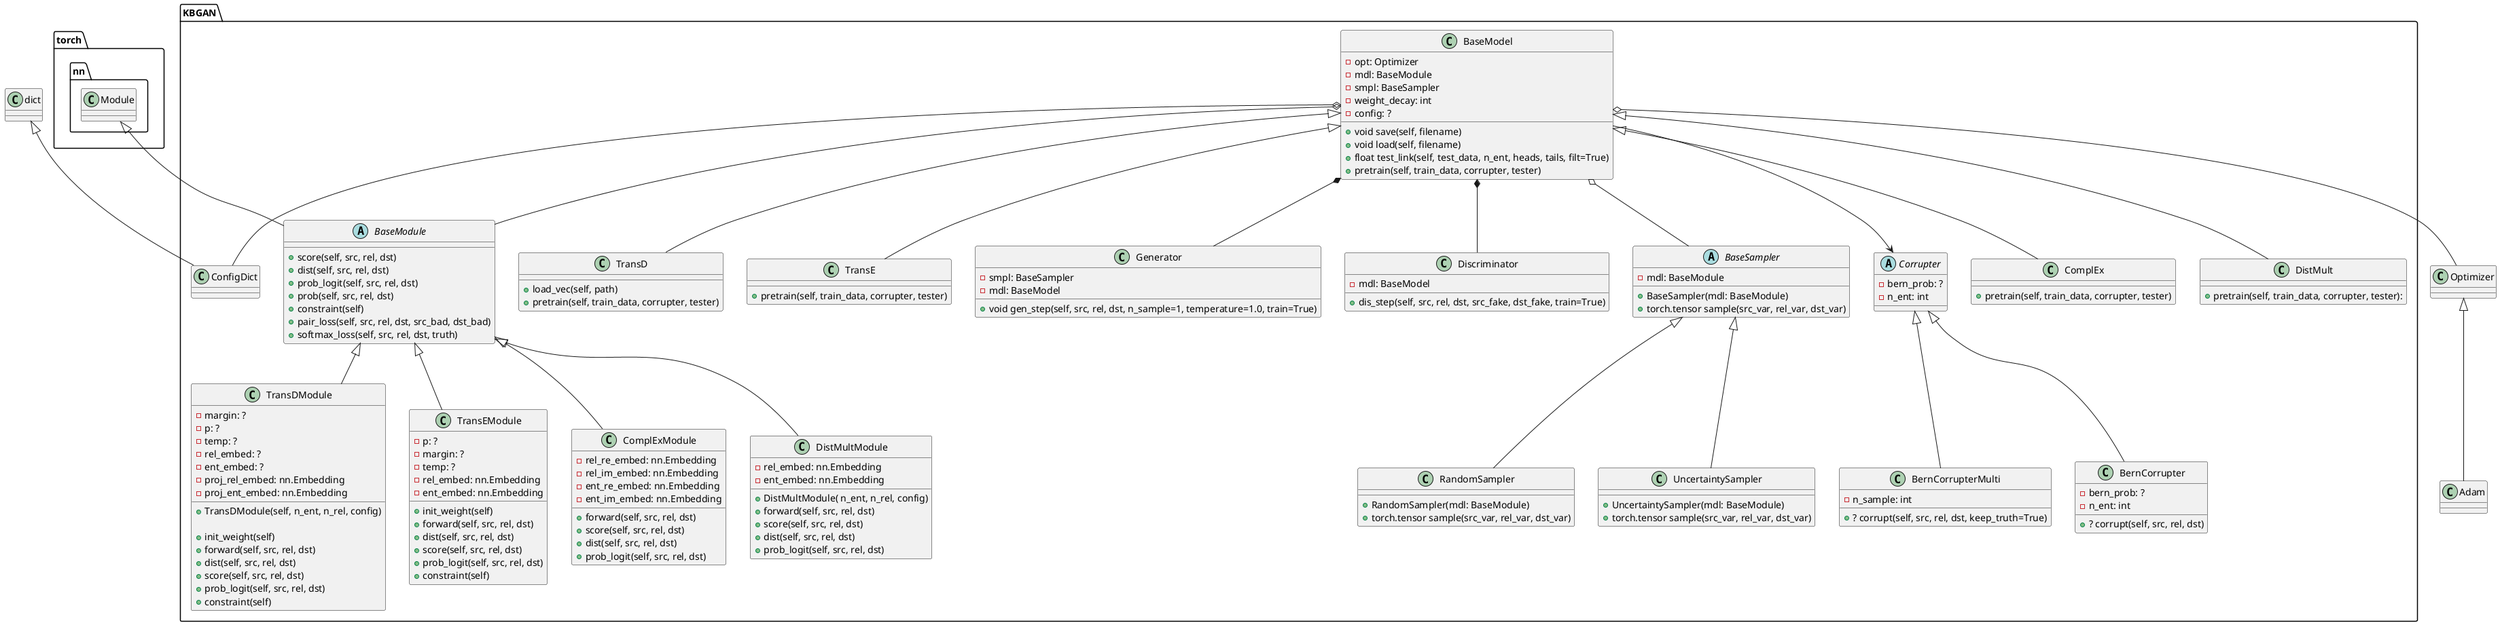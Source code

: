 @startuml NewClassDiagram

' ------------ Modules ------------
class torch.nn.Module {}

abstract class KBGAN.BaseModule {
  + score(self, src, rel, dst)
  + dist(self, src, rel, dst)
  + prob_logit(self, src, rel, dst)
  + prob(self, src, rel, dst)
  + constraint(self)
  + pair_loss(self, src, rel, dst, src_bad, dst_bad)
  + softmax_loss(self, src, rel, dst, truth)
}
torch.nn.Module <|-- KBGAN.BaseModule

class KBGAN.ComplExModule {
  - rel_re_embed: nn.Embedding
  - rel_im_embed: nn.Embedding
  - ent_re_embed: nn.Embedding
  - ent_im_embed: nn.Embedding

  + forward(self, src, rel, dst)
  + score(self, src, rel, dst)
  + dist(self, src, rel, dst)
  + prob_logit(self, src, rel, dst)

}
KBGAN.BaseModule <|-- KBGAN.ComplExModule

class KBGAN.DistMultModule {
  - rel_embed: nn.Embedding
  - ent_embed: nn.Embedding

  + DistMultModule( n_ent, n_rel, config)
  + forward(self, src, rel, dst)
  + score(self, src, rel, dst)
  + dist(self, src, rel, dst)
  + prob_logit(self, src, rel, dst)
}
KBGAN.BaseModule <|-- KBGAN.DistMultModule

class KBGAN.TransDModule {
  - margin: ?
  - p: ?
  - temp: ?
  - rel_embed: ?
  - ent_embed: ?
  - proj_rel_embed: nn.Embedding
  - proj_ent_embed: nn.Embedding

  + TransDModule(self, n_ent, n_rel, config)

  + init_weight(self)
  + forward(self, src, rel, dst)
  + dist(self, src, rel, dst)
  + score(self, src, rel, dst)
  + prob_logit(self, src, rel, dst)
  + constraint(self)
}
KBGAN.BaseModule <|-- KBGAN.TransDModule

class KBGAN.TransEModule {
  - p: ?
  - margin: ?
  - temp: ?
  - rel_embed: nn.Embedding
  - ent_embed: nn.Embedding

  + init_weight(self)
  + forward(self, src, rel, dst)
  + dist(self, src, rel, dst)
  + score(self, src, rel, dst)
  + prob_logit(self, src, rel, dst)
  + constraint(self)
}
KBGAN.BaseModule <|-- KBGAN.TransEModule

' ------------ Sampler ------------
abstract class KBGAN.BaseSampler {
  - mdl: BaseModule

  + BaseSampler(mdl: BaseModule)
  + torch.tensor sample(src_var, rel_var, dst_var) 
}
KBGAN.BaseModel o-- KBGAN.BaseSampler 

class KBGAN.RandomSampler {
  + RandomSampler(mdl: BaseModule)
  + torch.tensor sample(src_var, rel_var, dst_var) 
}
KBGAN.BaseSampler <|-- KBGAN.RandomSampler


class KBGAN.UncertaintySampler {
  + UncertaintySampler(mdl: BaseModule)
  + torch.tensor sample(src_var, rel_var, dst_var) 
}
KBGAN.BaseSampler <|-- KBGAN.UncertaintySampler

' ------------ Config ------------
class KBGAN.ConfigDict {

}
dict <|-- KBGAN.ConfigDict

' ------------ Optimizer ------------
class Optimizer {

}

class Adam {

}
Optimizer <|-- Adam

' ------------ Models ------------
class KBGAN.BaseModel {
  - opt: Optimizer
  - mdl: BaseModule
  - smpl: BaseSampler
  - weight_decay: int
  - config: ?

  + void save(self, filename)
  + void load(self, filename)
  + float test_link(self, test_data, n_ent, heads, tails, filt=True)
  + pretrain(self, train_data, corrupter, tester)
}
KBGAN.BaseModel o-- KBGAN.BaseModule 
KBGAN.BaseModel o-- KBGAN.ConfigDict
KBGAN.BaseModel o-- Optimizer
KBGAN.BaseModel --> KBGAN.Corrupter

class KBGAN.ComplEx {
  + pretrain(self, train_data, corrupter, tester)
}
KBGAN.BaseModel <|-- KBGAN.ComplEx

class KBGAN.DistMult {
  + pretrain(self, train_data, corrupter, tester):
}
KBGAN.BaseModel <|-- KBGAN.DistMult

class KBGAN.TransD {
  + load_vec(self, path)
  + pretrain(self, train_data, corrupter, tester)
}
KBGAN.BaseModel <|-- KBGAN.TransD

class KBGAN.TransE {
  + pretrain(self, train_data, corrupter, tester)
}
KBGAN.BaseModel <|-- KBGAN.TransE

' ------------ Corrupter ------------
abstract class KBGAN.Corrupter {
  - bern_prob: ?
  - n_ent: int
}

class KBGAN.BernCorrupterMulti {
  - n_sample: int

  + ? corrupt(self, src, rel, dst, keep_truth=True)
}
KBGAN.Corrupter <|-- KBGAN.BernCorrupterMulti

class KBGAN.BernCorrupter {
  - bern_prob: ?
  - n_ent: int

  + ? corrupt(self, src, rel, dst)
}
KBGAN.Corrupter <|-- KBGAN.BernCorrupter

class KBGAN.Generator {
  - smpl: BaseSampler
  - mdl: BaseModel

  + void gen_step(self, src, rel, dst, n_sample=1, temperature=1.0, train=True)
}
KBGAN.BaseModel *-- KBGAN.Generator

class KBGAN.Discriminator {
  - mdl: BaseModel

  + dis_step(self, src, rel, dst, src_fake, dst_fake, train=True)
}
KBGAN.BaseModel *-- KBGAN.Discriminator

@enduml